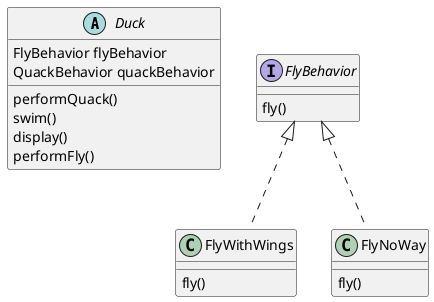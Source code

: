 @startuml
abstract class Duck {
  {field} FlyBehavior flyBehavior
  {field} QuackBehavior quackBehavior
  {method} performQuack()
  {method} swim()
  {method} display()
  {method} performFly()
}

interface FlyBehavior {
  {method} fly()
}

class FlyWithWings {
  {method} fly()
}

class FlyNoWay {
  {method} fly()
}

FlyBehavior <|.. FlyWithWings
FlyBehavior <|.. FlyNoWay

@enduml